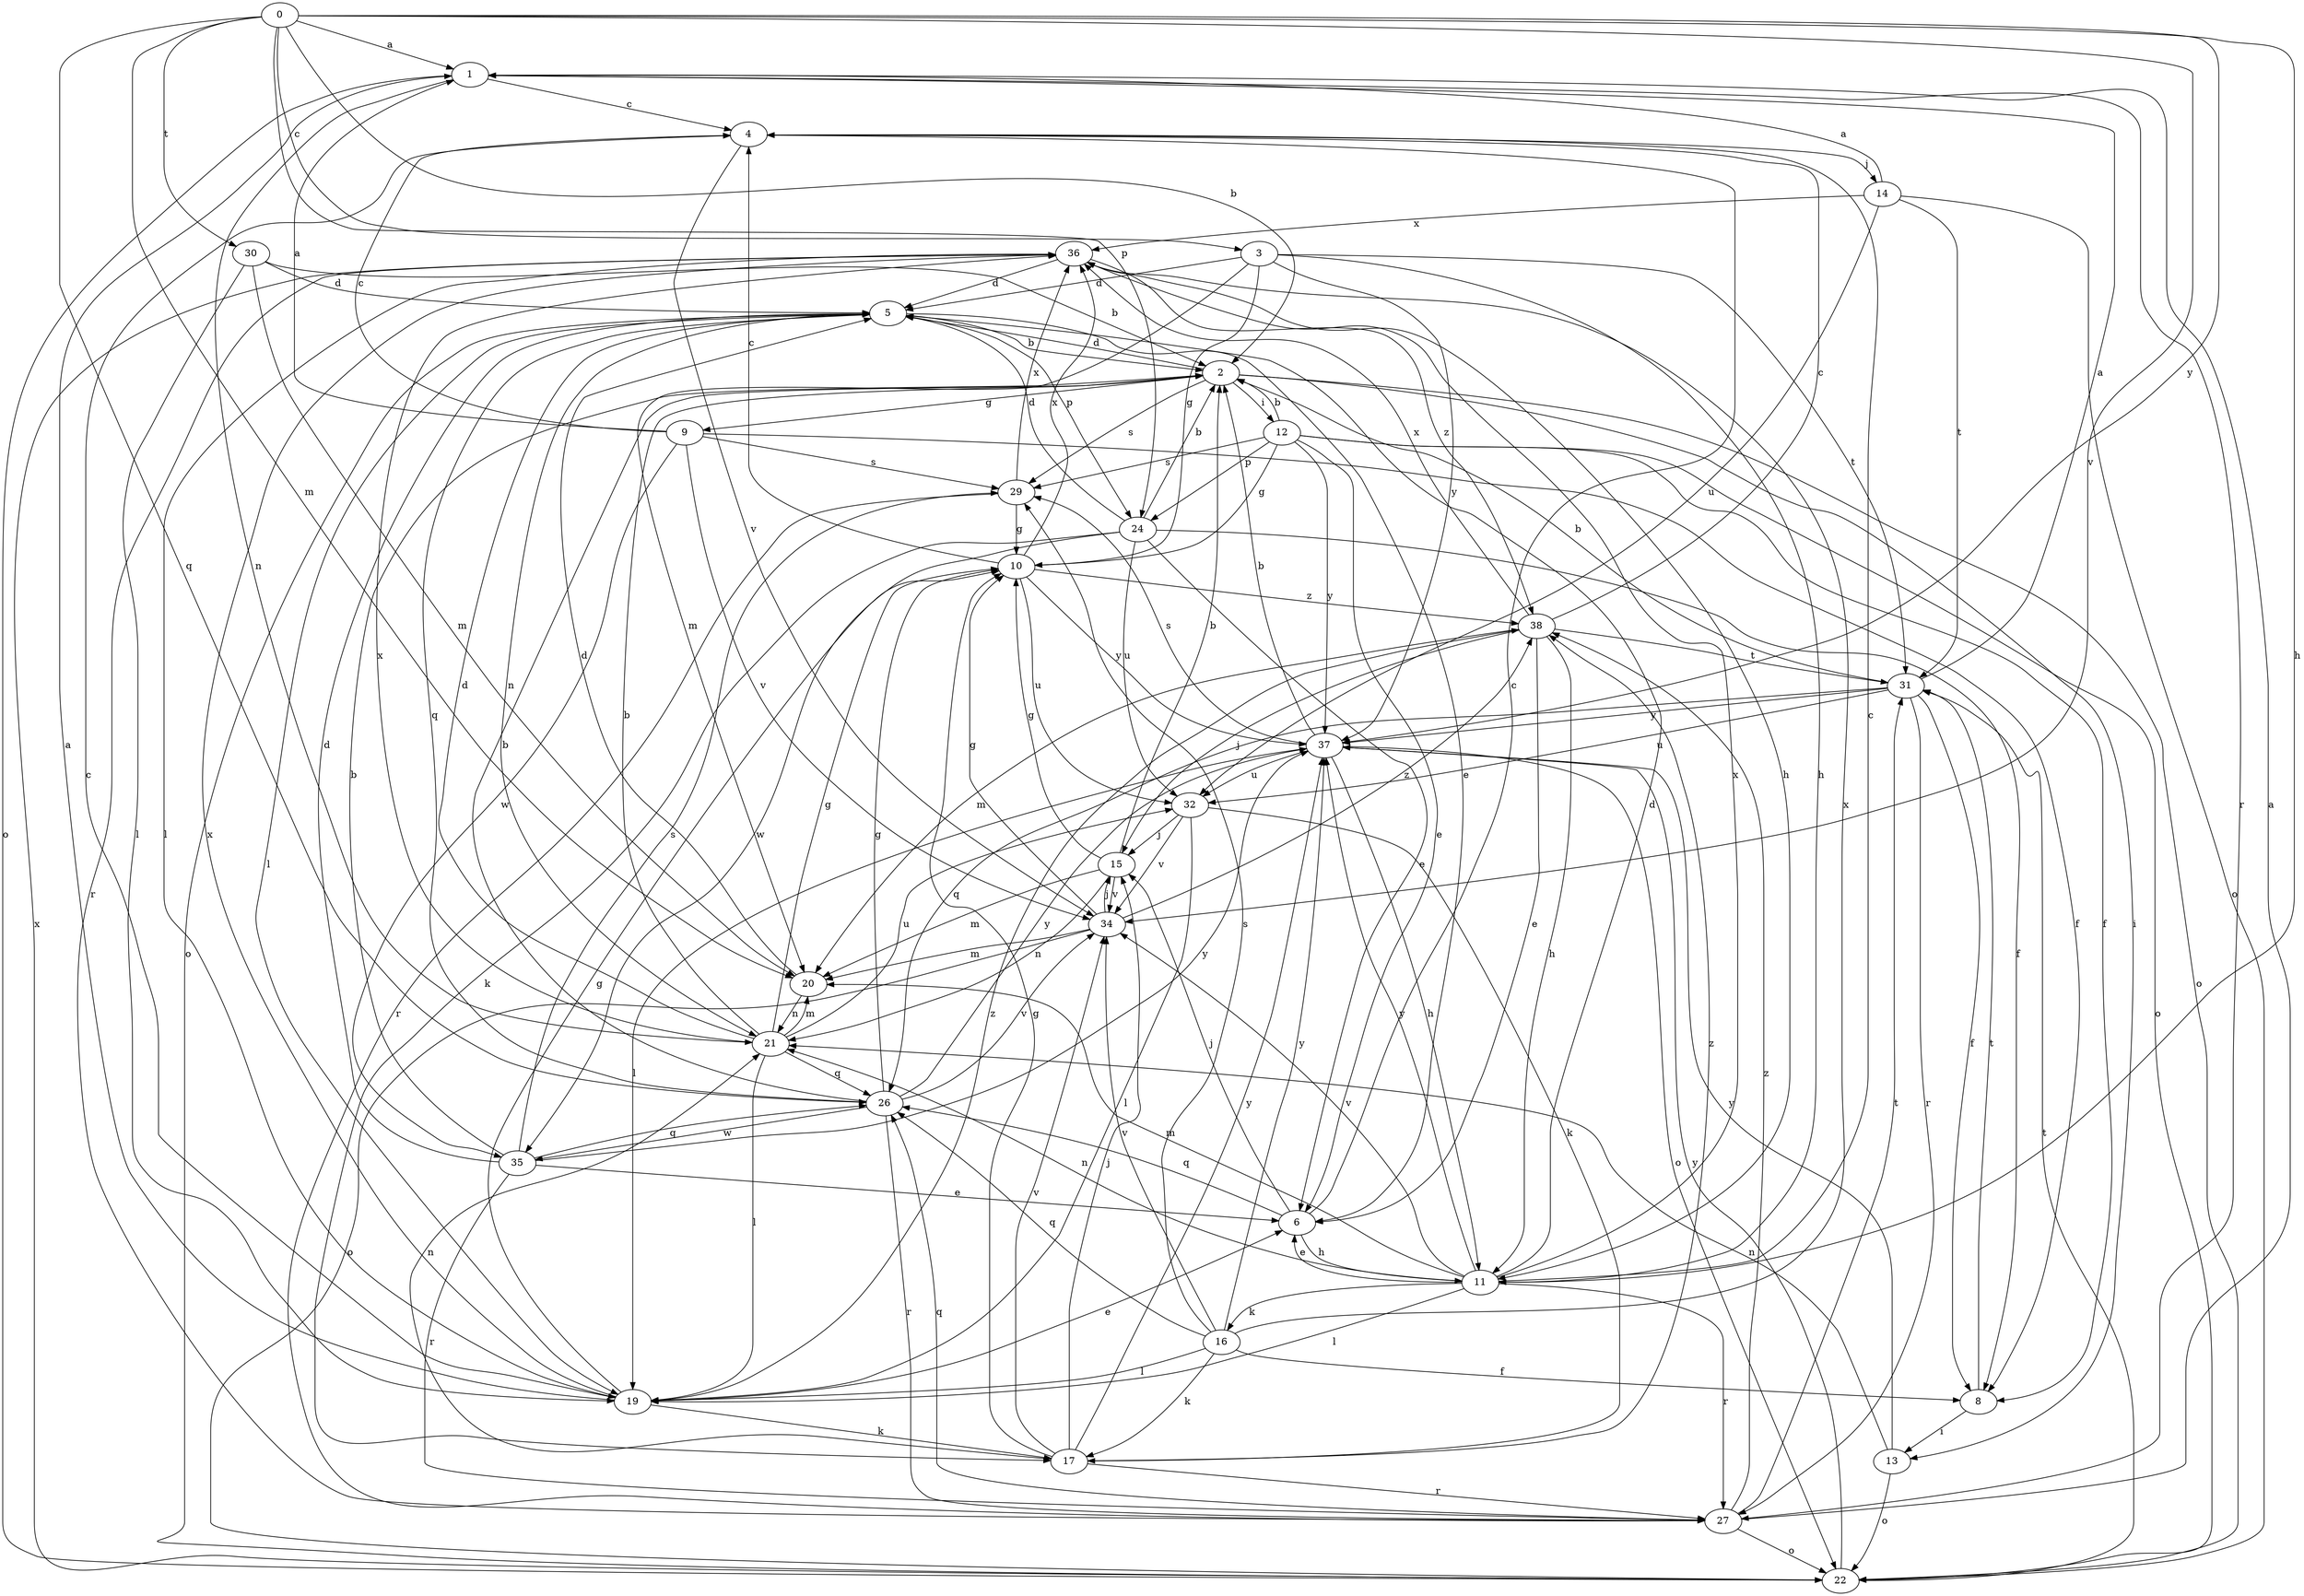 strict digraph  {
0;
1;
2;
3;
4;
5;
6;
8;
9;
10;
11;
12;
13;
14;
15;
16;
17;
19;
20;
21;
22;
24;
26;
27;
29;
30;
31;
32;
34;
35;
36;
37;
38;
0 -> 1  [label=a];
0 -> 2  [label=b];
0 -> 3  [label=c];
0 -> 11  [label=h];
0 -> 20  [label=m];
0 -> 24  [label=p];
0 -> 26  [label=q];
0 -> 30  [label=t];
0 -> 34  [label=v];
0 -> 37  [label=y];
1 -> 4  [label=c];
1 -> 21  [label=n];
1 -> 22  [label=o];
1 -> 27  [label=r];
2 -> 5  [label=d];
2 -> 9  [label=g];
2 -> 12  [label=i];
2 -> 13  [label=i];
2 -> 22  [label=o];
2 -> 29  [label=s];
3 -> 5  [label=d];
3 -> 10  [label=g];
3 -> 11  [label=h];
3 -> 20  [label=m];
3 -> 31  [label=t];
3 -> 37  [label=y];
4 -> 14  [label=j];
4 -> 34  [label=v];
5 -> 2  [label=b];
5 -> 6  [label=e];
5 -> 19  [label=l];
5 -> 21  [label=n];
5 -> 22  [label=o];
5 -> 24  [label=p];
5 -> 26  [label=q];
6 -> 4  [label=c];
6 -> 11  [label=h];
6 -> 15  [label=j];
6 -> 26  [label=q];
8 -> 13  [label=i];
8 -> 31  [label=t];
9 -> 1  [label=a];
9 -> 4  [label=c];
9 -> 8  [label=f];
9 -> 29  [label=s];
9 -> 34  [label=v];
9 -> 35  [label=w];
10 -> 4  [label=c];
10 -> 32  [label=u];
10 -> 36  [label=x];
10 -> 37  [label=y];
10 -> 38  [label=z];
11 -> 4  [label=c];
11 -> 5  [label=d];
11 -> 6  [label=e];
11 -> 16  [label=k];
11 -> 19  [label=l];
11 -> 20  [label=m];
11 -> 21  [label=n];
11 -> 27  [label=r];
11 -> 34  [label=v];
11 -> 36  [label=x];
11 -> 37  [label=y];
12 -> 2  [label=b];
12 -> 6  [label=e];
12 -> 8  [label=f];
12 -> 10  [label=g];
12 -> 22  [label=o];
12 -> 24  [label=p];
12 -> 29  [label=s];
12 -> 37  [label=y];
13 -> 21  [label=n];
13 -> 22  [label=o];
13 -> 37  [label=y];
14 -> 1  [label=a];
14 -> 22  [label=o];
14 -> 31  [label=t];
14 -> 32  [label=u];
14 -> 36  [label=x];
15 -> 2  [label=b];
15 -> 10  [label=g];
15 -> 20  [label=m];
15 -> 21  [label=n];
15 -> 34  [label=v];
16 -> 8  [label=f];
16 -> 17  [label=k];
16 -> 19  [label=l];
16 -> 26  [label=q];
16 -> 29  [label=s];
16 -> 34  [label=v];
16 -> 36  [label=x];
16 -> 37  [label=y];
17 -> 10  [label=g];
17 -> 15  [label=j];
17 -> 21  [label=n];
17 -> 27  [label=r];
17 -> 34  [label=v];
17 -> 37  [label=y];
17 -> 38  [label=z];
19 -> 1  [label=a];
19 -> 4  [label=c];
19 -> 6  [label=e];
19 -> 10  [label=g];
19 -> 17  [label=k];
19 -> 36  [label=x];
19 -> 38  [label=z];
20 -> 5  [label=d];
20 -> 21  [label=n];
21 -> 2  [label=b];
21 -> 5  [label=d];
21 -> 10  [label=g];
21 -> 19  [label=l];
21 -> 20  [label=m];
21 -> 26  [label=q];
21 -> 32  [label=u];
21 -> 36  [label=x];
22 -> 31  [label=t];
22 -> 36  [label=x];
22 -> 37  [label=y];
24 -> 2  [label=b];
24 -> 5  [label=d];
24 -> 6  [label=e];
24 -> 8  [label=f];
24 -> 17  [label=k];
24 -> 32  [label=u];
24 -> 35  [label=w];
26 -> 2  [label=b];
26 -> 10  [label=g];
26 -> 27  [label=r];
26 -> 34  [label=v];
26 -> 35  [label=w];
26 -> 37  [label=y];
27 -> 1  [label=a];
27 -> 22  [label=o];
27 -> 26  [label=q];
27 -> 31  [label=t];
27 -> 38  [label=z];
29 -> 10  [label=g];
29 -> 27  [label=r];
29 -> 36  [label=x];
30 -> 2  [label=b];
30 -> 5  [label=d];
30 -> 19  [label=l];
30 -> 20  [label=m];
31 -> 1  [label=a];
31 -> 2  [label=b];
31 -> 8  [label=f];
31 -> 26  [label=q];
31 -> 27  [label=r];
31 -> 32  [label=u];
31 -> 37  [label=y];
32 -> 15  [label=j];
32 -> 17  [label=k];
32 -> 19  [label=l];
32 -> 34  [label=v];
34 -> 10  [label=g];
34 -> 15  [label=j];
34 -> 20  [label=m];
34 -> 22  [label=o];
34 -> 38  [label=z];
35 -> 2  [label=b];
35 -> 5  [label=d];
35 -> 6  [label=e];
35 -> 26  [label=q];
35 -> 27  [label=r];
35 -> 29  [label=s];
35 -> 37  [label=y];
36 -> 5  [label=d];
36 -> 11  [label=h];
36 -> 19  [label=l];
36 -> 27  [label=r];
36 -> 38  [label=z];
37 -> 2  [label=b];
37 -> 11  [label=h];
37 -> 19  [label=l];
37 -> 22  [label=o];
37 -> 29  [label=s];
37 -> 32  [label=u];
38 -> 4  [label=c];
38 -> 6  [label=e];
38 -> 11  [label=h];
38 -> 15  [label=j];
38 -> 20  [label=m];
38 -> 31  [label=t];
38 -> 36  [label=x];
}
